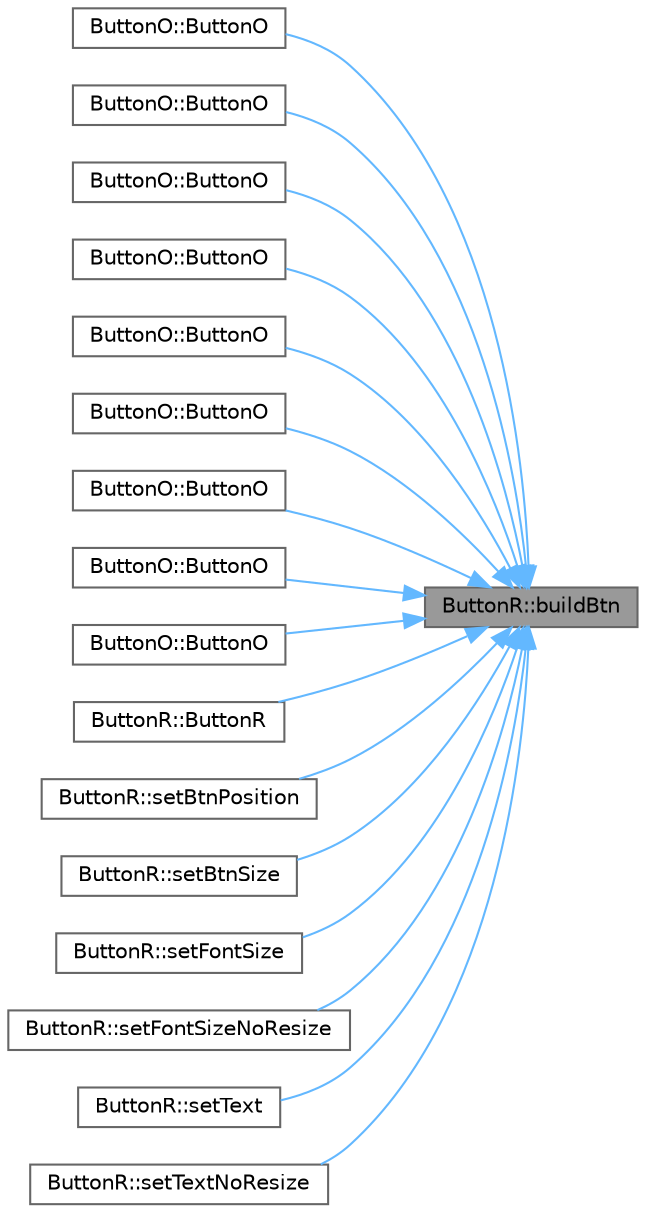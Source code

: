 digraph "ButtonR::buildBtn"
{
 // LATEX_PDF_SIZE
  bgcolor="transparent";
  edge [fontname=Helvetica,fontsize=10,labelfontname=Helvetica,labelfontsize=10];
  node [fontname=Helvetica,fontsize=10,shape=box,height=0.2,width=0.4];
  rankdir="RL";
  Node1 [id="Node000001",label="ButtonR::buildBtn",height=0.2,width=0.4,color="gray40", fillcolor="grey60", style="filled", fontcolor="black",tooltip=" "];
  Node1 -> Node2 [id="edge1_Node000001_Node000002",dir="back",color="steelblue1",style="solid",tooltip=" "];
  Node2 [id="Node000002",label="ButtonO::ButtonO",height=0.2,width=0.4,color="grey40", fillcolor="white", style="filled",URL="$class_button_o.html#a219edd19a417c122f939250187a89338",tooltip=" "];
  Node1 -> Node3 [id="edge2_Node000001_Node000003",dir="back",color="steelblue1",style="solid",tooltip=" "];
  Node3 [id="Node000003",label="ButtonO::ButtonO",height=0.2,width=0.4,color="grey40", fillcolor="white", style="filled",URL="$class_button_o.html#a405badf4b11f3591eb5cb87e3109579e",tooltip=" "];
  Node1 -> Node4 [id="edge3_Node000001_Node000004",dir="back",color="steelblue1",style="solid",tooltip=" "];
  Node4 [id="Node000004",label="ButtonO::ButtonO",height=0.2,width=0.4,color="grey40", fillcolor="white", style="filled",URL="$class_button_o.html#aca327f33986c1832cead8a2be2af3a9a",tooltip=" "];
  Node1 -> Node5 [id="edge4_Node000001_Node000005",dir="back",color="steelblue1",style="solid",tooltip=" "];
  Node5 [id="Node000005",label="ButtonO::ButtonO",height=0.2,width=0.4,color="grey40", fillcolor="white", style="filled",URL="$class_button_o.html#ac0363d5cb518f1d623f4287dc856b98c",tooltip=" "];
  Node1 -> Node6 [id="edge5_Node000001_Node000006",dir="back",color="steelblue1",style="solid",tooltip=" "];
  Node6 [id="Node000006",label="ButtonO::ButtonO",height=0.2,width=0.4,color="grey40", fillcolor="white", style="filled",URL="$class_button_o.html#a4e5a9e3fc920cd05ef855e3a6e26349d",tooltip=" "];
  Node1 -> Node7 [id="edge6_Node000001_Node000007",dir="back",color="steelblue1",style="solid",tooltip=" "];
  Node7 [id="Node000007",label="ButtonO::ButtonO",height=0.2,width=0.4,color="grey40", fillcolor="white", style="filled",URL="$class_button_o.html#af06f1a3f8c5bd7c96615d58e7eee035a",tooltip=" "];
  Node1 -> Node8 [id="edge7_Node000001_Node000008",dir="back",color="steelblue1",style="solid",tooltip=" "];
  Node8 [id="Node000008",label="ButtonO::ButtonO",height=0.2,width=0.4,color="grey40", fillcolor="white", style="filled",URL="$class_button_o.html#a36ae26b159e39bcdb4f802d21003bedb",tooltip=" "];
  Node1 -> Node9 [id="edge8_Node000001_Node000009",dir="back",color="steelblue1",style="solid",tooltip=" "];
  Node9 [id="Node000009",label="ButtonO::ButtonO",height=0.2,width=0.4,color="grey40", fillcolor="white", style="filled",URL="$class_button_o.html#af12954858e13e9b37fe49f75cd30140d",tooltip=" "];
  Node1 -> Node10 [id="edge9_Node000001_Node000010",dir="back",color="steelblue1",style="solid",tooltip=" "];
  Node10 [id="Node000010",label="ButtonO::ButtonO",height=0.2,width=0.4,color="grey40", fillcolor="white", style="filled",URL="$class_button_o.html#abf71f4fd75081f531c1f7b2fa3123448",tooltip=" "];
  Node1 -> Node11 [id="edge10_Node000001_Node000011",dir="back",color="steelblue1",style="solid",tooltip=" "];
  Node11 [id="Node000011",label="ButtonR::ButtonR",height=0.2,width=0.4,color="grey40", fillcolor="white", style="filled",URL="$class_button_r.html#a6b55c7b8322cf47e8063740cabe6dead",tooltip=" "];
  Node1 -> Node12 [id="edge11_Node000001_Node000012",dir="back",color="steelblue1",style="solid",tooltip=" "];
  Node12 [id="Node000012",label="ButtonR::setBtnPosition",height=0.2,width=0.4,color="grey40", fillcolor="white", style="filled",URL="$class_button_r.html#a5750a11a964be2037777a4daf543c029",tooltip=" "];
  Node1 -> Node13 [id="edge12_Node000001_Node000013",dir="back",color="steelblue1",style="solid",tooltip=" "];
  Node13 [id="Node000013",label="ButtonR::setBtnSize",height=0.2,width=0.4,color="grey40", fillcolor="white", style="filled",URL="$class_button_r.html#a8279dbd0db624d9e90fa3008d5d0628b",tooltip=" "];
  Node1 -> Node14 [id="edge13_Node000001_Node000014",dir="back",color="steelblue1",style="solid",tooltip=" "];
  Node14 [id="Node000014",label="ButtonR::setFontSize",height=0.2,width=0.4,color="grey40", fillcolor="white", style="filled",URL="$class_button_r.html#aaac98eee3de23da1958deaab7deccd47",tooltip=" "];
  Node1 -> Node15 [id="edge14_Node000001_Node000015",dir="back",color="steelblue1",style="solid",tooltip=" "];
  Node15 [id="Node000015",label="ButtonR::setFontSizeNoResize",height=0.2,width=0.4,color="grey40", fillcolor="white", style="filled",URL="$class_button_r.html#aa8c40a6e2e5724b14e79756d583fec26",tooltip=" "];
  Node1 -> Node16 [id="edge15_Node000001_Node000016",dir="back",color="steelblue1",style="solid",tooltip=" "];
  Node16 [id="Node000016",label="ButtonR::setText",height=0.2,width=0.4,color="grey40", fillcolor="white", style="filled",URL="$class_button_r.html#a90814b9e3174c3cb539755cf01d549fc",tooltip=" "];
  Node1 -> Node17 [id="edge16_Node000001_Node000017",dir="back",color="steelblue1",style="solid",tooltip=" "];
  Node17 [id="Node000017",label="ButtonR::setTextNoResize",height=0.2,width=0.4,color="grey40", fillcolor="white", style="filled",URL="$class_button_r.html#ac505edad048984c52c300dea520abb91",tooltip=" "];
}
